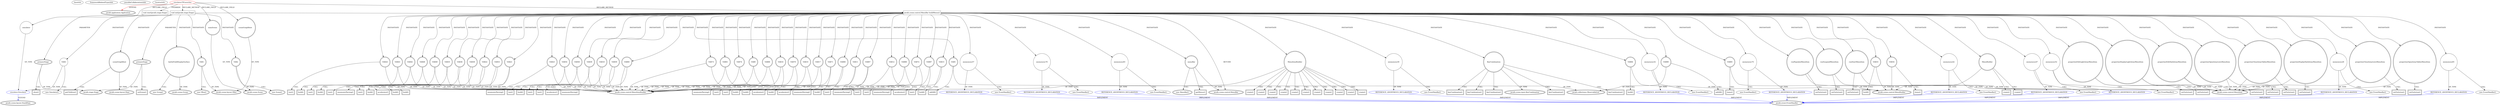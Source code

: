 digraph {
baseInfo[graphId=715,category="extension_graph",isAnonymous=false,possibleRelation=true]
frameworkRelatedTypesInfo[0="javafx.application.Application"]
possibleCollaborationsInfo[0="715~CLIENT_METHOD_DECLARATION-INSTANTIATION-~javafx.application.Application ~javafx.event.EventHandler ~false~true",1="715~CLIENT_METHOD_DECLARATION-INSTANTIATION-FIELD_DECLARATION-~javafx.application.Application ~javafx.scene.layout.StackPane ~false~false"]
locationInfo[projectName="JoshRobertson-BFSim",filePath="/JoshRobertson-BFSim/BFSim-master/src/simulator/FXLauncher.java",contextSignature="FXLauncher",graphId="715"]
0[label="simulator.FXLauncher",vertexType="ROOT_CLIENT_CLASS_DECLARATION",isFrameworkType=false,color=red]
1[label="javafx.application.Application",vertexType="FRAMEWORK_CLASS_TYPE",isFrameworkType=true,peripheries=2]
2[label="mainScene",vertexType="FIELD_DECLARATION",isFrameworkType=true,peripheries=2,shape=circle]
3[label="javafx.scene.Scene",vertexType="FRAMEWORK_CLASS_TYPE",isFrameworkType=true,peripheries=2]
4[label="sceneGraphRoot",vertexType="FIELD_DECLARATION",isFrameworkType=true,peripheries=2,shape=circle]
5[label="javafx.scene.layout.VBox",vertexType="FRAMEWORK_CLASS_TYPE",isFrameworkType=true,peripheries=2]
6[label="simulator",vertexType="FIELD_DECLARATION",isFrameworkType=false,shape=circle]
7[label="simulator.Simulator",vertexType="REFERENCE_CLIENT_CLASS_DECLARATION",isFrameworkType=false,color=blue]
8[label="javafx.scene.layout.StackPane",vertexType="FRAMEWORK_CLASS_TYPE",isFrameworkType=true,peripheries=2]
9[label="void start(javafx.stage.Stage)",vertexType="OVERRIDING_METHOD_DECLARATION",isFrameworkType=false,shape=box]
10[label="primaryStage",vertexType="PARAMETER_DECLARATION",isFrameworkType=true,peripheries=2]
11[label="javafx.stage.Stage",vertexType="FRAMEWORK_CLASS_TYPE",isFrameworkType=true,peripheries=2]
13[label="show()",vertexType="INSIDE_CALL",isFrameworkType=true,peripheries=2,shape=box]
14[label="void init(javafx.stage.Stage)",vertexType="CLIENT_METHOD_DECLARATION",isFrameworkType=false,shape=box]
15[label="primaryStage",vertexType="PARAMETER_DECLARATION",isFrameworkType=true,peripheries=2]
18[label="VAR1",vertexType="VARIABLE_EXPRESION",isFrameworkType=true,peripheries=2,shape=circle]
17[label="new VBox()",vertexType="CONSTRUCTOR_CALL",isFrameworkType=true,peripheries=2]
21[label="VAR2",vertexType="VARIABLE_EXPRESION",isFrameworkType=true,peripheries=2,shape=circle]
20[label="new Scene()",vertexType="CONSTRUCTOR_CALL",isFrameworkType=true,peripheries=2]
24[label="VAR3",vertexType="VARIABLE_EXPRESION",isFrameworkType=false,shape=circle]
23[label="new Simulator()",vertexType="CONSTRUCTOR_CALL",isFrameworkType=false]
27[label="battleFieldDisplaySurface",vertexType="VARIABLE_EXPRESION",isFrameworkType=true,peripheries=2,shape=circle]
28[label="javafx.scene.Group",vertexType="FRAMEWORK_CLASS_TYPE",isFrameworkType=true,peripheries=2]
26[label="new Group()",vertexType="CONSTRUCTOR_CALL",isFrameworkType=true,peripheries=2]
29[label="VAR5",vertexType="VARIABLE_EXPRESION",isFrameworkType=true,peripheries=2,shape=circle]
31[label="javafx.collections.ObservableList",vertexType="FRAMEWORK_INTERFACE_TYPE",isFrameworkType=true,peripheries=2]
30[label="addAll()",vertexType="INSIDE_CALL",isFrameworkType=true,peripheries=2,shape=box]
32[label="sceneGraphRoot",vertexType="VARIABLE_EXPRESION",isFrameworkType=true,peripheries=2,shape=circle]
34[label="javafx.scene.layout.Pane",vertexType="FRAMEWORK_CLASS_TYPE",isFrameworkType=true,peripheries=2]
33[label="getChildren()",vertexType="INSIDE_CALL",isFrameworkType=true,peripheries=2,shape=box]
36[label="setScene()",vertexType="INSIDE_CALL",isFrameworkType=true,peripheries=2,shape=box]
37[label="javafx.scene.control.MenuBar buildMenus()",vertexType="CLIENT_METHOD_DECLARATION",isFrameworkType=false,shape=box]
38[label="javafx.scene.control.MenuBar",vertexType="FRAMEWORK_CLASS_TYPE",isFrameworkType=true,peripheries=2]
40[label="menuBar",vertexType="VARIABLE_EXPRESION",isFrameworkType=true,peripheries=2,shape=circle]
39[label="new MenuBar()",vertexType="CONSTRUCTOR_CALL",isFrameworkType=true,peripheries=2]
42[label="VAR9",vertexType="VARIABLE_EXPRESION",isFrameworkType=true,peripheries=2,shape=circle]
44[label="javafx.scene.control.MenuItemBuilder",vertexType="FRAMEWORK_CLASS_TYPE",isFrameworkType=true,peripheries=2]
43[label="build()",vertexType="INSIDE_CALL",isFrameworkType=true,peripheries=2,shape=box]
45[label="VAR10",vertexType="VARIABLE_EXPRESION",isFrameworkType=true,peripheries=2,shape=circle]
46[label="accelerator()",vertexType="INSIDE_CALL",isFrameworkType=true,peripheries=2,shape=box]
48[label="VAR11",vertexType="VARIABLE_EXPRESION",isFrameworkType=true,peripheries=2,shape=circle]
49[label="mnemonicParsing()",vertexType="INSIDE_CALL",isFrameworkType=true,peripheries=2,shape=box]
51[label="VAR12",vertexType="VARIABLE_EXPRESION",isFrameworkType=true,peripheries=2,shape=circle]
52[label="text()",vertexType="INSIDE_CALL",isFrameworkType=true,peripheries=2,shape=box]
54[label="MenuItemBuilder",vertexType="VARIABLE_EXPRESION",isFrameworkType=true,peripheries=2,shape=circle]
55[label="create()",vertexType="INSIDE_CALL",isFrameworkType=true,peripheries=2,shape=box]
57[label="KeyCombination",vertexType="VARIABLE_EXPRESION",isFrameworkType=true,peripheries=2,shape=circle]
59[label="javafx.scene.input.KeyCombination",vertexType="FRAMEWORK_CLASS_TYPE",isFrameworkType=true,peripheries=2]
58[label="keyCombination()",vertexType="INSIDE_CALL",isFrameworkType=true,peripheries=2,shape=box]
60[label="VAR15",vertexType="VARIABLE_EXPRESION",isFrameworkType=true,peripheries=2,shape=circle]
61[label="build()",vertexType="INSIDE_CALL",isFrameworkType=true,peripheries=2,shape=box]
63[label="VAR16",vertexType="VARIABLE_EXPRESION",isFrameworkType=true,peripheries=2,shape=circle]
64[label="accelerator()",vertexType="INSIDE_CALL",isFrameworkType=true,peripheries=2,shape=box]
66[label="VAR17",vertexType="VARIABLE_EXPRESION",isFrameworkType=true,peripheries=2,shape=circle]
67[label="mnemonicParsing()",vertexType="INSIDE_CALL",isFrameworkType=true,peripheries=2,shape=box]
69[label="VAR18",vertexType="VARIABLE_EXPRESION",isFrameworkType=true,peripheries=2,shape=circle]
70[label="text()",vertexType="INSIDE_CALL",isFrameworkType=true,peripheries=2,shape=box]
73[label="create()",vertexType="INSIDE_CALL",isFrameworkType=true,peripheries=2,shape=box]
75[label="keyCombination()",vertexType="INSIDE_CALL",isFrameworkType=true,peripheries=2,shape=box]
76[label="VAR21",vertexType="VARIABLE_EXPRESION",isFrameworkType=true,peripheries=2,shape=circle]
77[label="build()",vertexType="INSIDE_CALL",isFrameworkType=true,peripheries=2,shape=box]
79[label="VAR22",vertexType="VARIABLE_EXPRESION",isFrameworkType=true,peripheries=2,shape=circle]
80[label="accelerator()",vertexType="INSIDE_CALL",isFrameworkType=true,peripheries=2,shape=box]
82[label="VAR23",vertexType="VARIABLE_EXPRESION",isFrameworkType=true,peripheries=2,shape=circle]
83[label="mnemonicParsing()",vertexType="INSIDE_CALL",isFrameworkType=true,peripheries=2,shape=box]
85[label="VAR24",vertexType="VARIABLE_EXPRESION",isFrameworkType=true,peripheries=2,shape=circle]
86[label="text()",vertexType="INSIDE_CALL",isFrameworkType=true,peripheries=2,shape=box]
89[label="create()",vertexType="INSIDE_CALL",isFrameworkType=true,peripheries=2,shape=box]
91[label="keyCombination()",vertexType="INSIDE_CALL",isFrameworkType=true,peripheries=2,shape=box]
92[label="runPopulateMenuItem",vertexType="VARIABLE_EXPRESION",isFrameworkType=true,peripheries=2,shape=circle]
94[label="javafx.scene.control.MenuItem",vertexType="FRAMEWORK_CLASS_TYPE",isFrameworkType=true,peripheries=2]
93[label="setOnAction()",vertexType="INSIDE_CALL",isFrameworkType=true,peripheries=2,shape=box]
96[label="anonymous28",vertexType="VARIABLE_EXPRESION",isFrameworkType=false,shape=circle]
97[label="REFERENCE_ANONYMOUS_DECLARATION",vertexType="REFERENCE_ANONYMOUS_DECLARATION",isFrameworkType=false,color=blue]
98[label="javafx.event.EventHandler",vertexType="FRAMEWORK_INTERFACE_TYPE",isFrameworkType=true,peripheries=2]
95[label="new EventHandler()",vertexType="CONSTRUCTOR_CALL",isFrameworkType=false]
99[label="runStartMenuItem",vertexType="VARIABLE_EXPRESION",isFrameworkType=true,peripheries=2,shape=circle]
100[label="setOnAction()",vertexType="INSIDE_CALL",isFrameworkType=true,peripheries=2,shape=box]
103[label="anonymous30",vertexType="VARIABLE_EXPRESION",isFrameworkType=false,shape=circle]
104[label="REFERENCE_ANONYMOUS_DECLARATION",vertexType="REFERENCE_ANONYMOUS_DECLARATION",isFrameworkType=false,color=blue]
102[label="new EventHandler()",vertexType="CONSTRUCTOR_CALL",isFrameworkType=false]
106[label="runSuspendMenuItem",vertexType="VARIABLE_EXPRESION",isFrameworkType=true,peripheries=2,shape=circle]
107[label="setOnAction()",vertexType="INSIDE_CALL",isFrameworkType=true,peripheries=2,shape=box]
110[label="anonymous32",vertexType="VARIABLE_EXPRESION",isFrameworkType=false,shape=circle]
111[label="REFERENCE_ANONYMOUS_DECLARATION",vertexType="REFERENCE_ANONYMOUS_DECLARATION",isFrameworkType=false,color=blue]
109[label="new EventHandler()",vertexType="CONSTRUCTOR_CALL",isFrameworkType=false]
113[label="VAR33",vertexType="VARIABLE_EXPRESION",isFrameworkType=true,peripheries=2,shape=circle]
115[label="javafx.scene.control.MenuBuilder",vertexType="FRAMEWORK_CLASS_TYPE",isFrameworkType=true,peripheries=2]
114[label="build()",vertexType="INSIDE_CALL",isFrameworkType=true,peripheries=2,shape=box]
116[label="VAR34",vertexType="VARIABLE_EXPRESION",isFrameworkType=true,peripheries=2,shape=circle]
117[label="items()",vertexType="INSIDE_CALL",isFrameworkType=true,peripheries=2,shape=box]
119[label="VAR35",vertexType="VARIABLE_EXPRESION",isFrameworkType=true,peripheries=2,shape=circle]
120[label="mnemonicParsing()",vertexType="INSIDE_CALL",isFrameworkType=true,peripheries=2,shape=box]
122[label="VAR36",vertexType="VARIABLE_EXPRESION",isFrameworkType=true,peripheries=2,shape=circle]
123[label="text()",vertexType="INSIDE_CALL",isFrameworkType=true,peripheries=2,shape=box]
125[label="MenuBuilder",vertexType="VARIABLE_EXPRESION",isFrameworkType=true,peripheries=2,shape=circle]
126[label="create()",vertexType="INSIDE_CALL",isFrameworkType=true,peripheries=2,shape=box]
128[label="VAR38",vertexType="VARIABLE_EXPRESION",isFrameworkType=true,peripheries=2,shape=circle]
129[label="build()",vertexType="INSIDE_CALL",isFrameworkType=true,peripheries=2,shape=box]
131[label="VAR39",vertexType="VARIABLE_EXPRESION",isFrameworkType=true,peripheries=2,shape=circle]
132[label="text()",vertexType="INSIDE_CALL",isFrameworkType=true,peripheries=2,shape=box]
135[label="create()",vertexType="INSIDE_CALL",isFrameworkType=true,peripheries=2,shape=box]
136[label="propertiesDisplayLightArmyMenuItem",vertexType="VARIABLE_EXPRESION",isFrameworkType=true,peripheries=2,shape=circle]
137[label="setOnAction()",vertexType="INSIDE_CALL",isFrameworkType=true,peripheries=2,shape=box]
140[label="anonymous42",vertexType="VARIABLE_EXPRESION",isFrameworkType=false,shape=circle]
141[label="REFERENCE_ANONYMOUS_DECLARATION",vertexType="REFERENCE_ANONYMOUS_DECLARATION",isFrameworkType=false,color=blue]
139[label="new EventHandler()",vertexType="CONSTRUCTOR_CALL",isFrameworkType=false]
143[label="VAR43",vertexType="VARIABLE_EXPRESION",isFrameworkType=true,peripheries=2,shape=circle]
144[label="build()",vertexType="INSIDE_CALL",isFrameworkType=true,peripheries=2,shape=box]
146[label="VAR44",vertexType="VARIABLE_EXPRESION",isFrameworkType=true,peripheries=2,shape=circle]
147[label="text()",vertexType="INSIDE_CALL",isFrameworkType=true,peripheries=2,shape=box]
150[label="create()",vertexType="INSIDE_CALL",isFrameworkType=true,peripheries=2,shape=box]
151[label="propertiesEditLightArmyMenuItem",vertexType="VARIABLE_EXPRESION",isFrameworkType=true,peripheries=2,shape=circle]
152[label="setOnAction()",vertexType="INSIDE_CALL",isFrameworkType=true,peripheries=2,shape=box]
155[label="anonymous47",vertexType="VARIABLE_EXPRESION",isFrameworkType=false,shape=circle]
156[label="REFERENCE_ANONYMOUS_DECLARATION",vertexType="REFERENCE_ANONYMOUS_DECLARATION",isFrameworkType=false,color=blue]
154[label="new EventHandler()",vertexType="CONSTRUCTOR_CALL",isFrameworkType=false]
158[label="VAR48",vertexType="VARIABLE_EXPRESION",isFrameworkType=true,peripheries=2,shape=circle]
159[label="build()",vertexType="INSIDE_CALL",isFrameworkType=true,peripheries=2,shape=box]
161[label="VAR49",vertexType="VARIABLE_EXPRESION",isFrameworkType=true,peripheries=2,shape=circle]
162[label="text()",vertexType="INSIDE_CALL",isFrameworkType=true,peripheries=2,shape=box]
165[label="create()",vertexType="INSIDE_CALL",isFrameworkType=true,peripheries=2,shape=box]
166[label="propertiesDisplayDarkArmyMenuItem",vertexType="VARIABLE_EXPRESION",isFrameworkType=true,peripheries=2,shape=circle]
167[label="setOnAction()",vertexType="INSIDE_CALL",isFrameworkType=true,peripheries=2,shape=box]
170[label="anonymous52",vertexType="VARIABLE_EXPRESION",isFrameworkType=false,shape=circle]
171[label="REFERENCE_ANONYMOUS_DECLARATION",vertexType="REFERENCE_ANONYMOUS_DECLARATION",isFrameworkType=false,color=blue]
169[label="new EventHandler()",vertexType="CONSTRUCTOR_CALL",isFrameworkType=false]
173[label="VAR53",vertexType="VARIABLE_EXPRESION",isFrameworkType=true,peripheries=2,shape=circle]
174[label="build()",vertexType="INSIDE_CALL",isFrameworkType=true,peripheries=2,shape=box]
176[label="VAR54",vertexType="VARIABLE_EXPRESION",isFrameworkType=true,peripheries=2,shape=circle]
177[label="text()",vertexType="INSIDE_CALL",isFrameworkType=true,peripheries=2,shape=box]
180[label="create()",vertexType="INSIDE_CALL",isFrameworkType=true,peripheries=2,shape=box]
181[label="propertiesEditDarkArmyMenuItem",vertexType="VARIABLE_EXPRESION",isFrameworkType=true,peripheries=2,shape=circle]
182[label="setOnAction()",vertexType="INSIDE_CALL",isFrameworkType=true,peripheries=2,shape=box]
185[label="anonymous57",vertexType="VARIABLE_EXPRESION",isFrameworkType=false,shape=circle]
186[label="REFERENCE_ANONYMOUS_DECLARATION",vertexType="REFERENCE_ANONYMOUS_DECLARATION",isFrameworkType=false,color=blue]
184[label="new EventHandler()",vertexType="CONSTRUCTOR_CALL",isFrameworkType=false]
188[label="VAR58",vertexType="VARIABLE_EXPRESION",isFrameworkType=true,peripheries=2,shape=circle]
189[label="build()",vertexType="INSIDE_CALL",isFrameworkType=true,peripheries=2,shape=box]
191[label="VAR59",vertexType="VARIABLE_EXPRESION",isFrameworkType=true,peripheries=2,shape=circle]
192[label="accelerator()",vertexType="INSIDE_CALL",isFrameworkType=true,peripheries=2,shape=box]
194[label="VAR60",vertexType="VARIABLE_EXPRESION",isFrameworkType=true,peripheries=2,shape=circle]
195[label="mnemonicParsing()",vertexType="INSIDE_CALL",isFrameworkType=true,peripheries=2,shape=box]
197[label="VAR61",vertexType="VARIABLE_EXPRESION",isFrameworkType=true,peripheries=2,shape=circle]
198[label="text()",vertexType="INSIDE_CALL",isFrameworkType=true,peripheries=2,shape=box]
201[label="create()",vertexType="INSIDE_CALL",isFrameworkType=true,peripheries=2,shape=box]
203[label="keyCombination()",vertexType="INSIDE_CALL",isFrameworkType=true,peripheries=2,shape=box]
204[label="propertiesOpenArmyListsMenuItem",vertexType="VARIABLE_EXPRESION",isFrameworkType=true,peripheries=2,shape=circle]
205[label="setOnAction()",vertexType="INSIDE_CALL",isFrameworkType=true,peripheries=2,shape=box]
208[label="anonymous65",vertexType="VARIABLE_EXPRESION",isFrameworkType=false,shape=circle]
209[label="REFERENCE_ANONYMOUS_DECLARATION",vertexType="REFERENCE_ANONYMOUS_DECLARATION",isFrameworkType=false,color=blue]
207[label="new EventHandler()",vertexType="CONSTRUCTOR_CALL",isFrameworkType=false]
211[label="VAR66",vertexType="VARIABLE_EXPRESION",isFrameworkType=true,peripheries=2,shape=circle]
212[label="build()",vertexType="INSIDE_CALL",isFrameworkType=true,peripheries=2,shape=box]
214[label="VAR67",vertexType="VARIABLE_EXPRESION",isFrameworkType=true,peripheries=2,shape=circle]
215[label="text()",vertexType="INSIDE_CALL",isFrameworkType=true,peripheries=2,shape=box]
218[label="create()",vertexType="INSIDE_CALL",isFrameworkType=true,peripheries=2,shape=box]
219[label="propertiesCloseArmyListsMenuItem",vertexType="VARIABLE_EXPRESION",isFrameworkType=true,peripheries=2,shape=circle]
220[label="setOnAction()",vertexType="INSIDE_CALL",isFrameworkType=true,peripheries=2,shape=box]
223[label="anonymous70",vertexType="VARIABLE_EXPRESION",isFrameworkType=false,shape=circle]
224[label="REFERENCE_ANONYMOUS_DECLARATION",vertexType="REFERENCE_ANONYMOUS_DECLARATION",isFrameworkType=false,color=blue]
222[label="new EventHandler()",vertexType="CONSTRUCTOR_CALL",isFrameworkType=false]
226[label="VAR71",vertexType="VARIABLE_EXPRESION",isFrameworkType=true,peripheries=2,shape=circle]
227[label="build()",vertexType="INSIDE_CALL",isFrameworkType=true,peripheries=2,shape=box]
229[label="VAR72",vertexType="VARIABLE_EXPRESION",isFrameworkType=true,peripheries=2,shape=circle]
230[label="accelerator()",vertexType="INSIDE_CALL",isFrameworkType=true,peripheries=2,shape=box]
232[label="VAR73",vertexType="VARIABLE_EXPRESION",isFrameworkType=true,peripheries=2,shape=circle]
233[label="mnemonicParsing()",vertexType="INSIDE_CALL",isFrameworkType=true,peripheries=2,shape=box]
235[label="VAR74",vertexType="VARIABLE_EXPRESION",isFrameworkType=true,peripheries=2,shape=circle]
236[label="text()",vertexType="INSIDE_CALL",isFrameworkType=true,peripheries=2,shape=box]
239[label="create()",vertexType="INSIDE_CALL",isFrameworkType=true,peripheries=2,shape=box]
241[label="keyCombination()",vertexType="INSIDE_CALL",isFrameworkType=true,peripheries=2,shape=box]
242[label="propertiesOpenArmyTablesMenuItem",vertexType="VARIABLE_EXPRESION",isFrameworkType=true,peripheries=2,shape=circle]
243[label="setOnAction()",vertexType="INSIDE_CALL",isFrameworkType=true,peripheries=2,shape=box]
246[label="anonymous78",vertexType="VARIABLE_EXPRESION",isFrameworkType=false,shape=circle]
247[label="REFERENCE_ANONYMOUS_DECLARATION",vertexType="REFERENCE_ANONYMOUS_DECLARATION",isFrameworkType=false,color=blue]
245[label="new EventHandler()",vertexType="CONSTRUCTOR_CALL",isFrameworkType=false]
249[label="VAR79",vertexType="VARIABLE_EXPRESION",isFrameworkType=true,peripheries=2,shape=circle]
250[label="build()",vertexType="INSIDE_CALL",isFrameworkType=true,peripheries=2,shape=box]
252[label="VAR80",vertexType="VARIABLE_EXPRESION",isFrameworkType=true,peripheries=2,shape=circle]
253[label="text()",vertexType="INSIDE_CALL",isFrameworkType=true,peripheries=2,shape=box]
256[label="create()",vertexType="INSIDE_CALL",isFrameworkType=true,peripheries=2,shape=box]
257[label="propertiesCloseArmyTablesMenuItem",vertexType="VARIABLE_EXPRESION",isFrameworkType=true,peripheries=2,shape=circle]
258[label="setOnAction()",vertexType="INSIDE_CALL",isFrameworkType=true,peripheries=2,shape=box]
261[label="anonymous83",vertexType="VARIABLE_EXPRESION",isFrameworkType=false,shape=circle]
262[label="REFERENCE_ANONYMOUS_DECLARATION",vertexType="REFERENCE_ANONYMOUS_DECLARATION",isFrameworkType=false,color=blue]
260[label="new EventHandler()",vertexType="CONSTRUCTOR_CALL",isFrameworkType=false]
264[label="VAR84",vertexType="VARIABLE_EXPRESION",isFrameworkType=true,peripheries=2,shape=circle]
265[label="build()",vertexType="INSIDE_CALL",isFrameworkType=true,peripheries=2,shape=box]
267[label="VAR85",vertexType="VARIABLE_EXPRESION",isFrameworkType=true,peripheries=2,shape=circle]
268[label="items()",vertexType="INSIDE_CALL",isFrameworkType=true,peripheries=2,shape=box]
270[label="VAR86",vertexType="VARIABLE_EXPRESION",isFrameworkType=true,peripheries=2,shape=circle]
271[label="mnemonicParsing()",vertexType="INSIDE_CALL",isFrameworkType=true,peripheries=2,shape=box]
273[label="VAR87",vertexType="VARIABLE_EXPRESION",isFrameworkType=true,peripheries=2,shape=circle]
274[label="text()",vertexType="INSIDE_CALL",isFrameworkType=true,peripheries=2,shape=box]
277[label="create()",vertexType="INSIDE_CALL",isFrameworkType=true,peripheries=2,shape=box]
278[label="VAR89",vertexType="VARIABLE_EXPRESION",isFrameworkType=true,peripheries=2,shape=circle]
279[label="addAll()",vertexType="INSIDE_CALL",isFrameworkType=true,peripheries=2,shape=box]
282[label="getMenus()",vertexType="INSIDE_CALL",isFrameworkType=true,peripheries=2,shape=box]
0->1[label="EXTEND",color=red]
0->2[label="DECLARE_FIELD"]
2->3[label="OF_TYPE"]
0->4[label="DECLARE_FIELD"]
4->5[label="OF_TYPE"]
0->6[label="DECLARE_FIELD"]
7->8[label="EXTEND",color=blue]
6->7[label="OF_TYPE"]
0->9[label="OVERRIDE"]
10->11[label="OF_TYPE"]
9->10[label="PARAMETER"]
10->13[label="CALL"]
0->14[label="DECLARE_METHOD"]
15->11[label="OF_TYPE"]
14->15[label="PARAMETER"]
14->18[label="INSTANTIATE"]
18->5[label="OF_TYPE"]
18->17[label="CALL"]
14->21[label="INSTANTIATE"]
21->3[label="OF_TYPE"]
21->20[label="CALL"]
14->24[label="INSTANTIATE"]
24->7[label="OF_TYPE"]
24->23[label="CALL"]
14->27[label="INSTANTIATE"]
27->28[label="OF_TYPE"]
27->26[label="CALL"]
14->29[label="INSTANTIATE"]
29->31[label="OF_TYPE"]
29->30[label="CALL"]
14->32[label="INSTANTIATE"]
32->34[label="OF_TYPE"]
32->33[label="CALL"]
15->36[label="CALL"]
0->37[label="DECLARE_METHOD"]
37->38[label="RETURN"]
37->40[label="INSTANTIATE"]
40->38[label="OF_TYPE"]
40->39[label="CALL"]
37->42[label="INSTANTIATE"]
42->44[label="OF_TYPE"]
42->43[label="CALL"]
37->45[label="INSTANTIATE"]
45->44[label="OF_TYPE"]
45->46[label="CALL"]
37->48[label="INSTANTIATE"]
48->44[label="OF_TYPE"]
48->49[label="CALL"]
37->51[label="INSTANTIATE"]
51->44[label="OF_TYPE"]
51->52[label="CALL"]
37->54[label="INSTANTIATE"]
54->44[label="OF_TYPE"]
54->55[label="CALL"]
37->57[label="INSTANTIATE"]
57->59[label="OF_TYPE"]
57->58[label="CALL"]
37->60[label="INSTANTIATE"]
60->44[label="OF_TYPE"]
60->61[label="CALL"]
37->63[label="INSTANTIATE"]
63->44[label="OF_TYPE"]
63->64[label="CALL"]
37->66[label="INSTANTIATE"]
66->44[label="OF_TYPE"]
66->67[label="CALL"]
37->69[label="INSTANTIATE"]
69->44[label="OF_TYPE"]
69->70[label="CALL"]
54->73[label="CALL"]
57->75[label="CALL"]
37->76[label="INSTANTIATE"]
76->44[label="OF_TYPE"]
76->77[label="CALL"]
37->79[label="INSTANTIATE"]
79->44[label="OF_TYPE"]
79->80[label="CALL"]
37->82[label="INSTANTIATE"]
82->44[label="OF_TYPE"]
82->83[label="CALL"]
37->85[label="INSTANTIATE"]
85->44[label="OF_TYPE"]
85->86[label="CALL"]
54->89[label="CALL"]
57->91[label="CALL"]
37->92[label="INSTANTIATE"]
92->94[label="OF_TYPE"]
92->93[label="CALL"]
37->96[label="INSTANTIATE"]
97->98[label="IMPLEMENT",color=blue]
96->97[label="OF_TYPE"]
96->95[label="CALL"]
37->99[label="INSTANTIATE"]
99->94[label="OF_TYPE"]
99->100[label="CALL"]
37->103[label="INSTANTIATE"]
104->98[label="IMPLEMENT",color=blue]
103->104[label="OF_TYPE"]
103->102[label="CALL"]
37->106[label="INSTANTIATE"]
106->94[label="OF_TYPE"]
106->107[label="CALL"]
37->110[label="INSTANTIATE"]
111->98[label="IMPLEMENT",color=blue]
110->111[label="OF_TYPE"]
110->109[label="CALL"]
37->113[label="INSTANTIATE"]
113->115[label="OF_TYPE"]
113->114[label="CALL"]
37->116[label="INSTANTIATE"]
116->115[label="OF_TYPE"]
116->117[label="CALL"]
37->119[label="INSTANTIATE"]
119->44[label="OF_TYPE"]
119->120[label="CALL"]
37->122[label="INSTANTIATE"]
122->44[label="OF_TYPE"]
122->123[label="CALL"]
37->125[label="INSTANTIATE"]
125->115[label="OF_TYPE"]
125->126[label="CALL"]
37->128[label="INSTANTIATE"]
128->44[label="OF_TYPE"]
128->129[label="CALL"]
37->131[label="INSTANTIATE"]
131->44[label="OF_TYPE"]
131->132[label="CALL"]
54->135[label="CALL"]
37->136[label="INSTANTIATE"]
136->94[label="OF_TYPE"]
136->137[label="CALL"]
37->140[label="INSTANTIATE"]
141->98[label="IMPLEMENT",color=blue]
140->141[label="OF_TYPE"]
140->139[label="CALL"]
37->143[label="INSTANTIATE"]
143->44[label="OF_TYPE"]
143->144[label="CALL"]
37->146[label="INSTANTIATE"]
146->44[label="OF_TYPE"]
146->147[label="CALL"]
54->150[label="CALL"]
37->151[label="INSTANTIATE"]
151->94[label="OF_TYPE"]
151->152[label="CALL"]
37->155[label="INSTANTIATE"]
156->98[label="IMPLEMENT",color=blue]
155->156[label="OF_TYPE"]
155->154[label="CALL"]
37->158[label="INSTANTIATE"]
158->44[label="OF_TYPE"]
158->159[label="CALL"]
37->161[label="INSTANTIATE"]
161->44[label="OF_TYPE"]
161->162[label="CALL"]
54->165[label="CALL"]
37->166[label="INSTANTIATE"]
166->94[label="OF_TYPE"]
166->167[label="CALL"]
37->170[label="INSTANTIATE"]
171->98[label="IMPLEMENT",color=blue]
170->171[label="OF_TYPE"]
170->169[label="CALL"]
37->173[label="INSTANTIATE"]
173->44[label="OF_TYPE"]
173->174[label="CALL"]
37->176[label="INSTANTIATE"]
176->44[label="OF_TYPE"]
176->177[label="CALL"]
54->180[label="CALL"]
37->181[label="INSTANTIATE"]
181->94[label="OF_TYPE"]
181->182[label="CALL"]
37->185[label="INSTANTIATE"]
186->98[label="IMPLEMENT",color=blue]
185->186[label="OF_TYPE"]
185->184[label="CALL"]
37->188[label="INSTANTIATE"]
188->44[label="OF_TYPE"]
188->189[label="CALL"]
37->191[label="INSTANTIATE"]
191->44[label="OF_TYPE"]
191->192[label="CALL"]
37->194[label="INSTANTIATE"]
194->44[label="OF_TYPE"]
194->195[label="CALL"]
37->197[label="INSTANTIATE"]
197->44[label="OF_TYPE"]
197->198[label="CALL"]
54->201[label="CALL"]
57->203[label="CALL"]
37->204[label="INSTANTIATE"]
204->94[label="OF_TYPE"]
204->205[label="CALL"]
37->208[label="INSTANTIATE"]
209->98[label="IMPLEMENT",color=blue]
208->209[label="OF_TYPE"]
208->207[label="CALL"]
37->211[label="INSTANTIATE"]
211->44[label="OF_TYPE"]
211->212[label="CALL"]
37->214[label="INSTANTIATE"]
214->44[label="OF_TYPE"]
214->215[label="CALL"]
54->218[label="CALL"]
37->219[label="INSTANTIATE"]
219->94[label="OF_TYPE"]
219->220[label="CALL"]
37->223[label="INSTANTIATE"]
224->98[label="IMPLEMENT",color=blue]
223->224[label="OF_TYPE"]
223->222[label="CALL"]
37->226[label="INSTANTIATE"]
226->44[label="OF_TYPE"]
226->227[label="CALL"]
37->229[label="INSTANTIATE"]
229->44[label="OF_TYPE"]
229->230[label="CALL"]
37->232[label="INSTANTIATE"]
232->44[label="OF_TYPE"]
232->233[label="CALL"]
37->235[label="INSTANTIATE"]
235->44[label="OF_TYPE"]
235->236[label="CALL"]
54->239[label="CALL"]
57->241[label="CALL"]
37->242[label="INSTANTIATE"]
242->94[label="OF_TYPE"]
242->243[label="CALL"]
37->246[label="INSTANTIATE"]
247->98[label="IMPLEMENT",color=blue]
246->247[label="OF_TYPE"]
246->245[label="CALL"]
37->249[label="INSTANTIATE"]
249->44[label="OF_TYPE"]
249->250[label="CALL"]
37->252[label="INSTANTIATE"]
252->44[label="OF_TYPE"]
252->253[label="CALL"]
54->256[label="CALL"]
37->257[label="INSTANTIATE"]
257->94[label="OF_TYPE"]
257->258[label="CALL"]
37->261[label="INSTANTIATE"]
262->98[label="IMPLEMENT",color=blue]
261->262[label="OF_TYPE"]
261->260[label="CALL"]
37->264[label="INSTANTIATE"]
264->115[label="OF_TYPE"]
264->265[label="CALL"]
37->267[label="INSTANTIATE"]
267->115[label="OF_TYPE"]
267->268[label="CALL"]
37->270[label="INSTANTIATE"]
270->44[label="OF_TYPE"]
270->271[label="CALL"]
37->273[label="INSTANTIATE"]
273->44[label="OF_TYPE"]
273->274[label="CALL"]
125->277[label="CALL"]
37->278[label="INSTANTIATE"]
278->31[label="OF_TYPE"]
278->279[label="CALL"]
40->282[label="CALL"]
}
